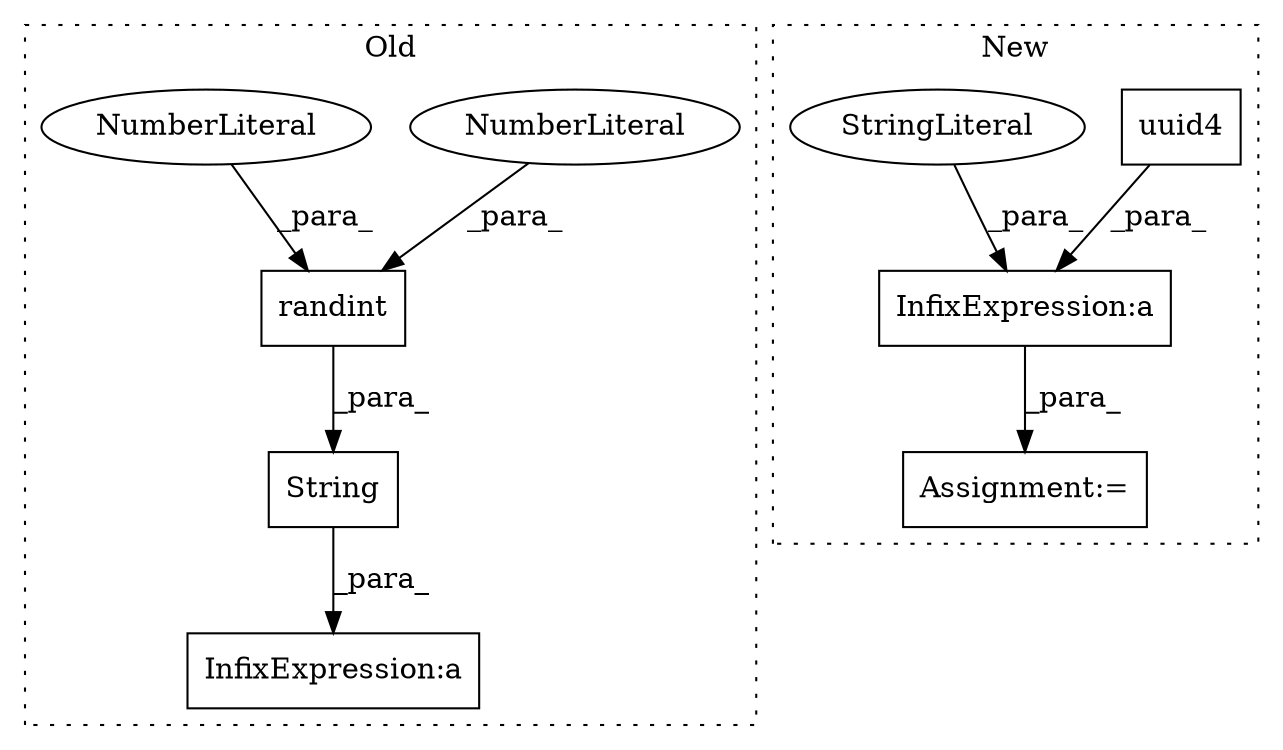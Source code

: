 digraph G {
subgraph cluster0 {
1 [label="randint" a="32" s="10497,10511" l="8,1" shape="box"];
3 [label="NumberLiteral" a="34" s="10507" l="4" shape="ellipse"];
4 [label="NumberLiteral" a="34" s="10505" l="1" shape="ellipse"];
6 [label="InfixExpression:a" a="27" s="10480" l="3" shape="box"];
7 [label="String" a="32" s="10483,10512" l="7,1" shape="box"];
label = "Old";
style="dotted";
}
subgraph cluster1 {
2 [label="uuid4" a="32" s="9457" l="7" shape="box"];
5 [label="Assignment:=" a="7" s="9391" l="1" shape="box"];
8 [label="InfixExpression:a" a="27" s="9400" l="14" shape="box"];
9 [label="StringLiteral" a="45" s="9393" l="7" shape="ellipse"];
label = "New";
style="dotted";
}
1 -> 7 [label="_para_"];
2 -> 8 [label="_para_"];
3 -> 1 [label="_para_"];
4 -> 1 [label="_para_"];
7 -> 6 [label="_para_"];
8 -> 5 [label="_para_"];
9 -> 8 [label="_para_"];
}
